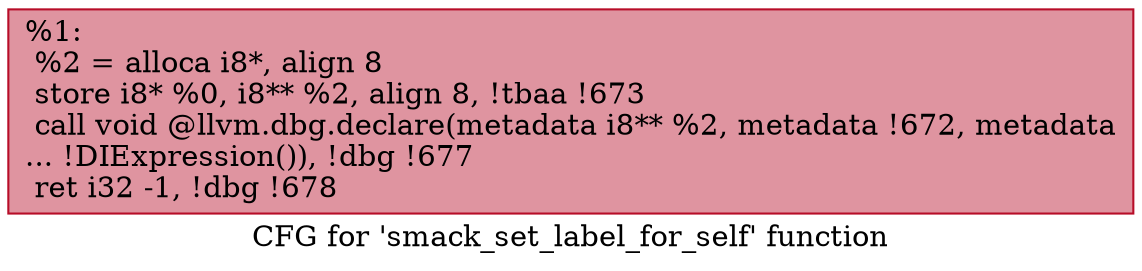 digraph "CFG for 'smack_set_label_for_self' function" {
	label="CFG for 'smack_set_label_for_self' function";

	Node0x1501e50 [shape=record,color="#b70d28ff", style=filled, fillcolor="#b70d2870",label="{%1:\l  %2 = alloca i8*, align 8\l  store i8* %0, i8** %2, align 8, !tbaa !673\l  call void @llvm.dbg.declare(metadata i8** %2, metadata !672, metadata\l... !DIExpression()), !dbg !677\l  ret i32 -1, !dbg !678\l}"];
}
